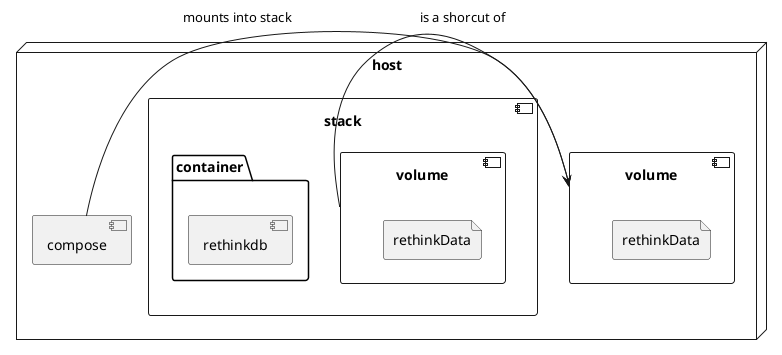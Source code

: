 @startuml 

node host {
       component compose 
     component volume1 as "volume"{
            file rethinkData1 as "rethinkData"
        }
            compose -> volume1: mounts into stack

    component stack {
        component volume {
            file rethinkData
        }

        package container {

        component rethinkdb {
        }
        }

        volume -> volume1: is a shorcut of
        }
 
}
@endum
